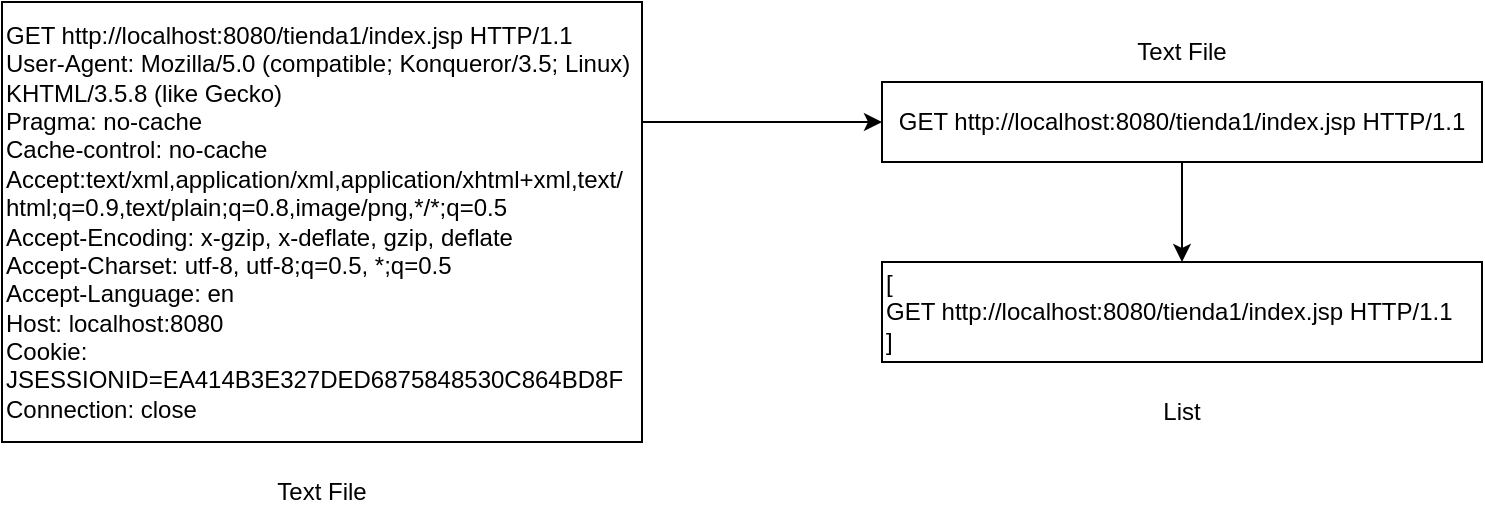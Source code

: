 <mxfile version="24.2.2" type="device">
  <diagram name="Page-1" id="LsG1m6To6uv8DDvxnQWS">
    <mxGraphModel dx="1050" dy="522" grid="1" gridSize="10" guides="1" tooltips="1" connect="1" arrows="1" fold="1" page="1" pageScale="1" pageWidth="850" pageHeight="1100" math="0" shadow="0">
      <root>
        <mxCell id="0" />
        <mxCell id="1" parent="0" />
        <UserObject label="GET http://localhost:8080/tienda1/index.jsp HTTP/1.1&lt;br&gt;User-Agent: Mozilla/5.0 (compatible; Konqueror/3.5; Linux) KHTML/3.5.8 (like Gecko)&lt;br&gt;Pragma: no-cache&lt;br&gt;Cache-control: no-cache&lt;br&gt;Accept:text/xml,application/xml,application/xhtml+xml,text/&lt;div&gt;html;q=0.9,text/plain;q=0.8,image/png,*/*;q=0.5&lt;br&gt;Accept-Encoding: x-gzip, x-deflate, gzip, deflate&lt;br&gt;Accept-Charset: utf-8, utf-8;q=0.5, *;q=0.5&lt;br&gt;Accept-Language: en&lt;br&gt;Host: localhost:8080&lt;br&gt;Cookie: JSESSIONID=EA414B3E327DED6875848530C864BD8F&lt;br&gt;Connection: close&lt;/div&gt;" link="GET http://localhost:8080/tienda1/index.jsp HTTP/1.1&#xa;User-Agent: Mozilla/5.0 (compatible; Konqueror/3.5; Linux) KHTML/3.5.8 (like Gecko)&#xa;Pragma: no-cache&#xa;Cache-control: no-cache&#xa;Accept: text/xml,application/xml,application/xhtml+xml,text/html;q=0.9,text/plain;q=0.8,image/png,*/*;q=0.5&#xa;Accept-Encoding: x-gzip, x-deflate, gzip, deflate&#xa;Accept-Charset: utf-8, utf-8;q=0.5, *;q=0.5&#xa;Accept-Language: en&#xa;Host: localhost:8080&#xa;Cookie: JSESSIONID=EA414B3E327DED6875848530C864BD8F&#xa;Connection: close" id="-5zh_9gpbMgqD2Ojak6a-1">
          <mxCell style="rounded=0;whiteSpace=wrap;html=1;align=left;" vertex="1" parent="1">
            <mxGeometry x="70" y="90" width="320" height="220" as="geometry" />
          </mxCell>
        </UserObject>
        <UserObject label="GET http://localhost:8080/tienda1/index.jsp HTTP/1.1" link="GET http://localhost:8080/tienda1/index.jsp HTTP/1.1" id="-5zh_9gpbMgqD2Ojak6a-2">
          <mxCell style="rounded=0;whiteSpace=wrap;html=1;" vertex="1" parent="1">
            <mxGeometry x="510" y="130" width="300" height="40" as="geometry" />
          </mxCell>
        </UserObject>
        <mxCell id="-5zh_9gpbMgqD2Ojak6a-3" value="Text File" style="text;html=1;align=center;verticalAlign=middle;whiteSpace=wrap;rounded=0;" vertex="1" parent="1">
          <mxGeometry x="200" y="320" width="60" height="30" as="geometry" />
        </mxCell>
        <mxCell id="-5zh_9gpbMgqD2Ojak6a-4" value="Text File" style="text;html=1;align=center;verticalAlign=middle;whiteSpace=wrap;rounded=0;" vertex="1" parent="1">
          <mxGeometry x="630" y="100" width="60" height="30" as="geometry" />
        </mxCell>
        <mxCell id="-5zh_9gpbMgqD2Ojak6a-5" value="[&lt;div&gt;GET http://localhost:8080/tienda1/index.jsp HTTP/1.1&lt;div&gt;]&lt;/div&gt;&lt;/div&gt;" style="rounded=0;whiteSpace=wrap;html=1;align=left;" vertex="1" parent="1">
          <mxGeometry x="510" y="220" width="300" height="50" as="geometry" />
        </mxCell>
        <mxCell id="-5zh_9gpbMgqD2Ojak6a-6" value="List" style="text;html=1;align=center;verticalAlign=middle;whiteSpace=wrap;rounded=0;" vertex="1" parent="1">
          <mxGeometry x="630" y="280" width="60" height="30" as="geometry" />
        </mxCell>
        <mxCell id="-5zh_9gpbMgqD2Ojak6a-7" value="" style="endArrow=classic;html=1;rounded=0;entryX=0;entryY=0.5;entryDx=0;entryDy=0;" edge="1" parent="1" target="-5zh_9gpbMgqD2Ojak6a-2">
          <mxGeometry width="50" height="50" relative="1" as="geometry">
            <mxPoint x="390" y="150" as="sourcePoint" />
            <mxPoint x="440" y="100" as="targetPoint" />
          </mxGeometry>
        </mxCell>
        <mxCell id="-5zh_9gpbMgqD2Ojak6a-8" value="" style="endArrow=classic;html=1;rounded=0;exitX=0.5;exitY=1;exitDx=0;exitDy=0;" edge="1" parent="1" source="-5zh_9gpbMgqD2Ojak6a-2" target="-5zh_9gpbMgqD2Ojak6a-5">
          <mxGeometry width="50" height="50" relative="1" as="geometry">
            <mxPoint x="720" y="370" as="sourcePoint" />
            <mxPoint x="770" y="320" as="targetPoint" />
          </mxGeometry>
        </mxCell>
      </root>
    </mxGraphModel>
  </diagram>
</mxfile>

